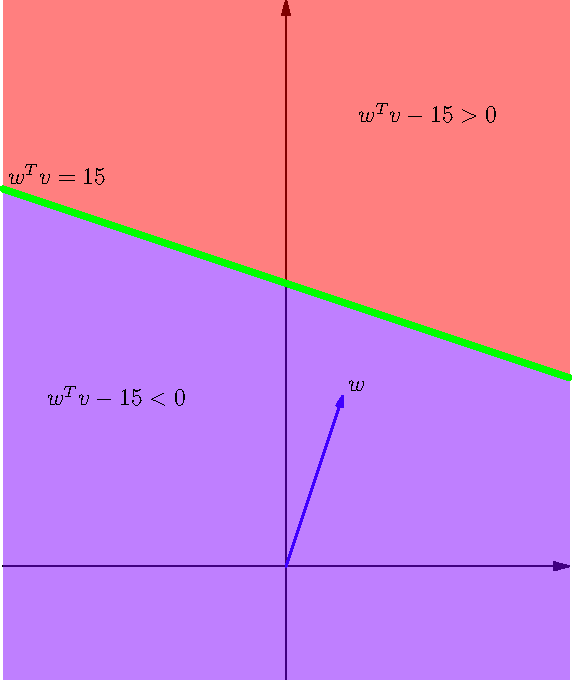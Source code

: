 import graph;
import plain;
import contour;
size(12cm);
defaultpen(fontsize(12));
pair w = (1,3);
real f(real x) { return -w.x/w.y * (x-1.5*w.x) + 1.5*w.y; }
real xm = -5, xM = 5, yM = 10, ym=-2;
draw((0,0)--w,EndArrow(size=5),p=blue+1);
label("$w$",w,NE);
label("$w^Tv = 15$",(xm,f(xm)),NE);
filldraw((xm,f(xm))--(xM,f(xM))--(xM,yM)--(xm,yM)--cycle,fillpen=red+opacity(.5),drawpen=invisible);
filldraw((xm,f(xm))--(xM,f(xM))--(xM,ym)--(xm,ym)--cycle,fillpen=purple+opacity(.5),drawpen=invisible);
label("$w^Tv-15 > 0$",(2.5,8));
label("$w^Tv-15 < 0$",(-3,3));
draw(graph(f,xm,xM),p=green+3);
xaxis(xmin=xm,xmax=xM,EndArrow);
yaxis(ymin=ym,ymax=yM,EndArrow);
